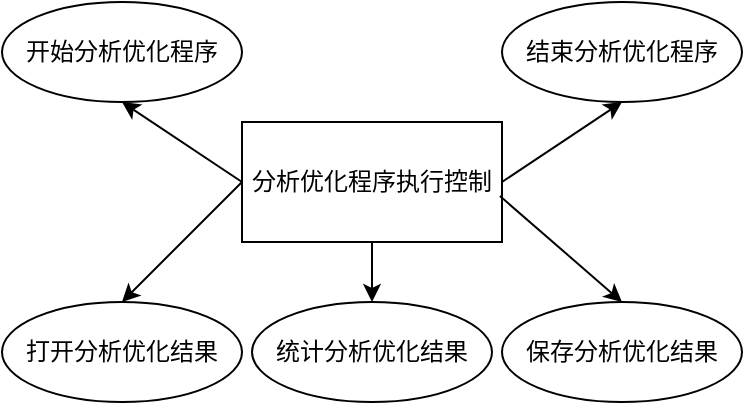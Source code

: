 <mxfile version="20.8.20" type="github">
  <diagram name="第 1 页" id="fBDYY8C6qAsAvyU1s2A7">
    <mxGraphModel dx="1434" dy="796" grid="1" gridSize="10" guides="1" tooltips="1" connect="1" arrows="1" fold="1" page="1" pageScale="1" pageWidth="827" pageHeight="1169" math="0" shadow="0">
      <root>
        <mxCell id="0" />
        <mxCell id="1" parent="0" />
        <mxCell id="tvPP2Ho8J3yH7tfs-7s5-3" style="edgeStyle=orthogonalEdgeStyle;rounded=0;orthogonalLoop=1;jettySize=auto;html=1;exitX=0.5;exitY=1;exitDx=0;exitDy=0;" edge="1" parent="1" source="Ek-q4Cb_5R8HMSjOIuQS-1" target="tvPP2Ho8J3yH7tfs-7s5-2">
          <mxGeometry relative="1" as="geometry" />
        </mxCell>
        <mxCell id="Ek-q4Cb_5R8HMSjOIuQS-1" value="分析优化程序执行控制" style="rounded=0;whiteSpace=wrap;html=1;" parent="1" vertex="1">
          <mxGeometry x="320" y="260" width="130" height="60" as="geometry" />
        </mxCell>
        <mxCell id="Ek-q4Cb_5R8HMSjOIuQS-2" value="开始分析优化程序" style="ellipse;whiteSpace=wrap;html=1;" parent="1" vertex="1">
          <mxGeometry x="200" y="200" width="120" height="50" as="geometry" />
        </mxCell>
        <mxCell id="Ek-q4Cb_5R8HMSjOIuQS-3" value="结束分析优化程序" style="ellipse;whiteSpace=wrap;html=1;" parent="1" vertex="1">
          <mxGeometry x="450" y="200" width="120" height="50" as="geometry" />
        </mxCell>
        <mxCell id="Ek-q4Cb_5R8HMSjOIuQS-4" value="打开分析优化结果" style="ellipse;whiteSpace=wrap;html=1;" parent="1" vertex="1">
          <mxGeometry x="200" y="350" width="120" height="50" as="geometry" />
        </mxCell>
        <mxCell id="Ek-q4Cb_5R8HMSjOIuQS-5" value="保存分析优化结果" style="ellipse;whiteSpace=wrap;html=1;" parent="1" vertex="1">
          <mxGeometry x="450" y="350" width="120" height="50" as="geometry" />
        </mxCell>
        <mxCell id="Ek-q4Cb_5R8HMSjOIuQS-12" value="" style="endArrow=classic;html=1;rounded=0;exitX=0;exitY=0.5;exitDx=0;exitDy=0;entryX=0.5;entryY=1;entryDx=0;entryDy=0;" parent="1" source="Ek-q4Cb_5R8HMSjOIuQS-1" target="Ek-q4Cb_5R8HMSjOIuQS-2" edge="1">
          <mxGeometry width="50" height="50" relative="1" as="geometry">
            <mxPoint x="40" y="530" as="sourcePoint" />
            <mxPoint x="90" y="480" as="targetPoint" />
          </mxGeometry>
        </mxCell>
        <mxCell id="Ek-q4Cb_5R8HMSjOIuQS-13" value="" style="endArrow=classic;html=1;rounded=0;exitX=0;exitY=0.5;exitDx=0;exitDy=0;entryX=0.5;entryY=0;entryDx=0;entryDy=0;" parent="1" source="Ek-q4Cb_5R8HMSjOIuQS-1" target="Ek-q4Cb_5R8HMSjOIuQS-4" edge="1">
          <mxGeometry width="50" height="50" relative="1" as="geometry">
            <mxPoint x="270" y="590" as="sourcePoint" />
            <mxPoint x="320" y="540" as="targetPoint" />
          </mxGeometry>
        </mxCell>
        <mxCell id="Ek-q4Cb_5R8HMSjOIuQS-14" value="" style="endArrow=classic;html=1;rounded=0;exitX=1;exitY=0.5;exitDx=0;exitDy=0;entryX=0.5;entryY=1;entryDx=0;entryDy=0;" parent="1" source="Ek-q4Cb_5R8HMSjOIuQS-1" target="Ek-q4Cb_5R8HMSjOIuQS-3" edge="1">
          <mxGeometry width="50" height="50" relative="1" as="geometry">
            <mxPoint x="600" y="310" as="sourcePoint" />
            <mxPoint x="650" y="260" as="targetPoint" />
          </mxGeometry>
        </mxCell>
        <mxCell id="Ek-q4Cb_5R8HMSjOIuQS-15" value="" style="endArrow=classic;html=1;rounded=0;exitX=0.992;exitY=0.617;exitDx=0;exitDy=0;exitPerimeter=0;entryX=0.5;entryY=0;entryDx=0;entryDy=0;" parent="1" source="Ek-q4Cb_5R8HMSjOIuQS-1" target="Ek-q4Cb_5R8HMSjOIuQS-5" edge="1">
          <mxGeometry width="50" height="50" relative="1" as="geometry">
            <mxPoint x="470" y="610" as="sourcePoint" />
            <mxPoint x="520" y="560" as="targetPoint" />
          </mxGeometry>
        </mxCell>
        <mxCell id="tvPP2Ho8J3yH7tfs-7s5-2" value="统计分析优化结果" style="ellipse;whiteSpace=wrap;html=1;" vertex="1" parent="1">
          <mxGeometry x="325" y="350" width="120" height="50" as="geometry" />
        </mxCell>
      </root>
    </mxGraphModel>
  </diagram>
</mxfile>

